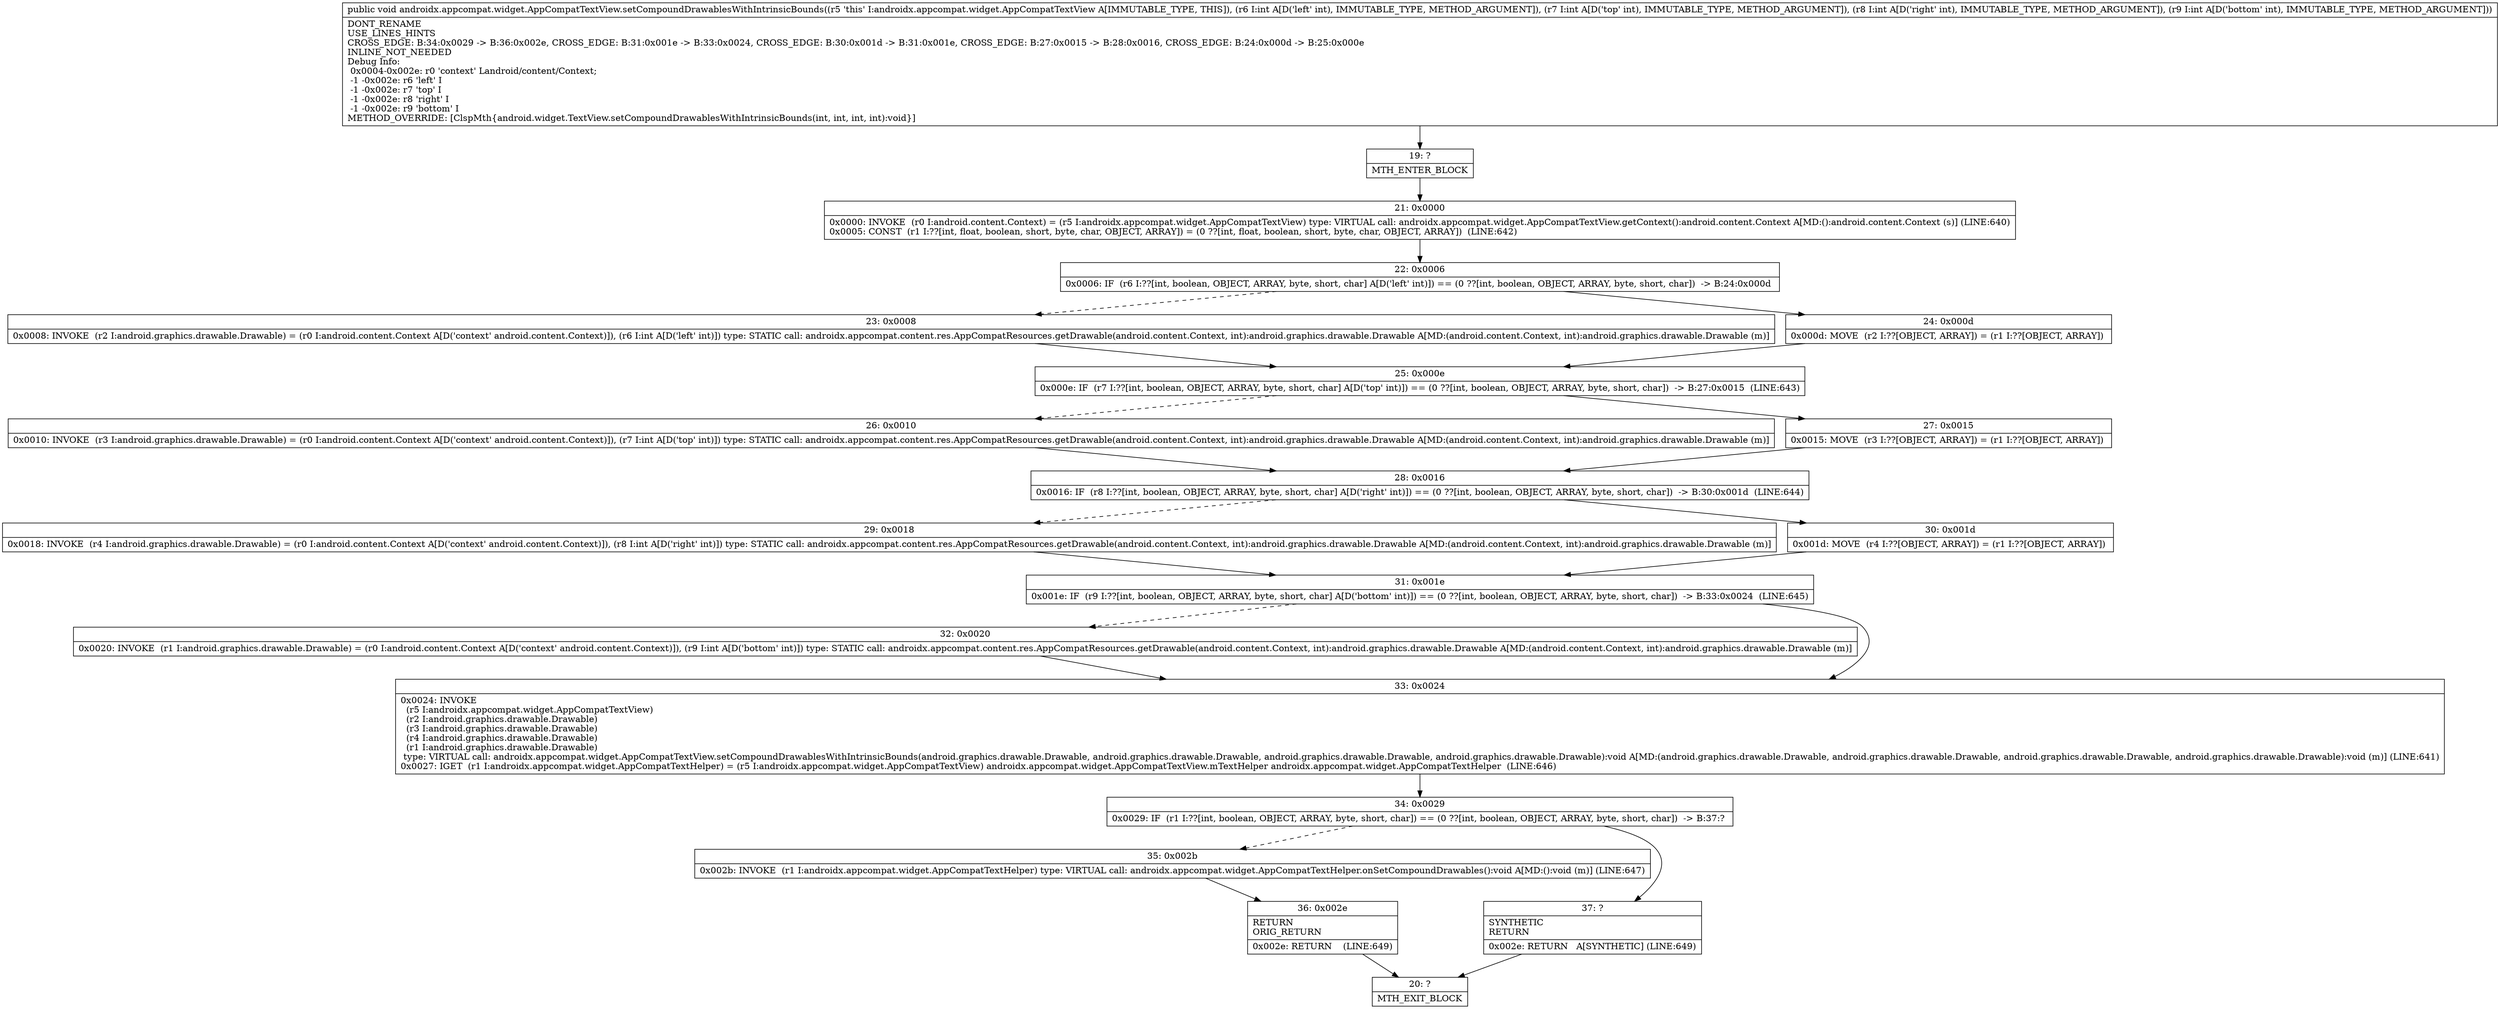 digraph "CFG forandroidx.appcompat.widget.AppCompatTextView.setCompoundDrawablesWithIntrinsicBounds(IIII)V" {
Node_19 [shape=record,label="{19\:\ ?|MTH_ENTER_BLOCK\l}"];
Node_21 [shape=record,label="{21\:\ 0x0000|0x0000: INVOKE  (r0 I:android.content.Context) = (r5 I:androidx.appcompat.widget.AppCompatTextView) type: VIRTUAL call: androidx.appcompat.widget.AppCompatTextView.getContext():android.content.Context A[MD:():android.content.Context (s)] (LINE:640)\l0x0005: CONST  (r1 I:??[int, float, boolean, short, byte, char, OBJECT, ARRAY]) = (0 ??[int, float, boolean, short, byte, char, OBJECT, ARRAY])  (LINE:642)\l}"];
Node_22 [shape=record,label="{22\:\ 0x0006|0x0006: IF  (r6 I:??[int, boolean, OBJECT, ARRAY, byte, short, char] A[D('left' int)]) == (0 ??[int, boolean, OBJECT, ARRAY, byte, short, char])  \-\> B:24:0x000d \l}"];
Node_23 [shape=record,label="{23\:\ 0x0008|0x0008: INVOKE  (r2 I:android.graphics.drawable.Drawable) = (r0 I:android.content.Context A[D('context' android.content.Context)]), (r6 I:int A[D('left' int)]) type: STATIC call: androidx.appcompat.content.res.AppCompatResources.getDrawable(android.content.Context, int):android.graphics.drawable.Drawable A[MD:(android.content.Context, int):android.graphics.drawable.Drawable (m)]\l}"];
Node_25 [shape=record,label="{25\:\ 0x000e|0x000e: IF  (r7 I:??[int, boolean, OBJECT, ARRAY, byte, short, char] A[D('top' int)]) == (0 ??[int, boolean, OBJECT, ARRAY, byte, short, char])  \-\> B:27:0x0015  (LINE:643)\l}"];
Node_26 [shape=record,label="{26\:\ 0x0010|0x0010: INVOKE  (r3 I:android.graphics.drawable.Drawable) = (r0 I:android.content.Context A[D('context' android.content.Context)]), (r7 I:int A[D('top' int)]) type: STATIC call: androidx.appcompat.content.res.AppCompatResources.getDrawable(android.content.Context, int):android.graphics.drawable.Drawable A[MD:(android.content.Context, int):android.graphics.drawable.Drawable (m)]\l}"];
Node_28 [shape=record,label="{28\:\ 0x0016|0x0016: IF  (r8 I:??[int, boolean, OBJECT, ARRAY, byte, short, char] A[D('right' int)]) == (0 ??[int, boolean, OBJECT, ARRAY, byte, short, char])  \-\> B:30:0x001d  (LINE:644)\l}"];
Node_29 [shape=record,label="{29\:\ 0x0018|0x0018: INVOKE  (r4 I:android.graphics.drawable.Drawable) = (r0 I:android.content.Context A[D('context' android.content.Context)]), (r8 I:int A[D('right' int)]) type: STATIC call: androidx.appcompat.content.res.AppCompatResources.getDrawable(android.content.Context, int):android.graphics.drawable.Drawable A[MD:(android.content.Context, int):android.graphics.drawable.Drawable (m)]\l}"];
Node_31 [shape=record,label="{31\:\ 0x001e|0x001e: IF  (r9 I:??[int, boolean, OBJECT, ARRAY, byte, short, char] A[D('bottom' int)]) == (0 ??[int, boolean, OBJECT, ARRAY, byte, short, char])  \-\> B:33:0x0024  (LINE:645)\l}"];
Node_32 [shape=record,label="{32\:\ 0x0020|0x0020: INVOKE  (r1 I:android.graphics.drawable.Drawable) = (r0 I:android.content.Context A[D('context' android.content.Context)]), (r9 I:int A[D('bottom' int)]) type: STATIC call: androidx.appcompat.content.res.AppCompatResources.getDrawable(android.content.Context, int):android.graphics.drawable.Drawable A[MD:(android.content.Context, int):android.graphics.drawable.Drawable (m)]\l}"];
Node_33 [shape=record,label="{33\:\ 0x0024|0x0024: INVOKE  \l  (r5 I:androidx.appcompat.widget.AppCompatTextView)\l  (r2 I:android.graphics.drawable.Drawable)\l  (r3 I:android.graphics.drawable.Drawable)\l  (r4 I:android.graphics.drawable.Drawable)\l  (r1 I:android.graphics.drawable.Drawable)\l type: VIRTUAL call: androidx.appcompat.widget.AppCompatTextView.setCompoundDrawablesWithIntrinsicBounds(android.graphics.drawable.Drawable, android.graphics.drawable.Drawable, android.graphics.drawable.Drawable, android.graphics.drawable.Drawable):void A[MD:(android.graphics.drawable.Drawable, android.graphics.drawable.Drawable, android.graphics.drawable.Drawable, android.graphics.drawable.Drawable):void (m)] (LINE:641)\l0x0027: IGET  (r1 I:androidx.appcompat.widget.AppCompatTextHelper) = (r5 I:androidx.appcompat.widget.AppCompatTextView) androidx.appcompat.widget.AppCompatTextView.mTextHelper androidx.appcompat.widget.AppCompatTextHelper  (LINE:646)\l}"];
Node_34 [shape=record,label="{34\:\ 0x0029|0x0029: IF  (r1 I:??[int, boolean, OBJECT, ARRAY, byte, short, char]) == (0 ??[int, boolean, OBJECT, ARRAY, byte, short, char])  \-\> B:37:? \l}"];
Node_35 [shape=record,label="{35\:\ 0x002b|0x002b: INVOKE  (r1 I:androidx.appcompat.widget.AppCompatTextHelper) type: VIRTUAL call: androidx.appcompat.widget.AppCompatTextHelper.onSetCompoundDrawables():void A[MD:():void (m)] (LINE:647)\l}"];
Node_36 [shape=record,label="{36\:\ 0x002e|RETURN\lORIG_RETURN\l|0x002e: RETURN    (LINE:649)\l}"];
Node_20 [shape=record,label="{20\:\ ?|MTH_EXIT_BLOCK\l}"];
Node_37 [shape=record,label="{37\:\ ?|SYNTHETIC\lRETURN\l|0x002e: RETURN   A[SYNTHETIC] (LINE:649)\l}"];
Node_30 [shape=record,label="{30\:\ 0x001d|0x001d: MOVE  (r4 I:??[OBJECT, ARRAY]) = (r1 I:??[OBJECT, ARRAY]) \l}"];
Node_27 [shape=record,label="{27\:\ 0x0015|0x0015: MOVE  (r3 I:??[OBJECT, ARRAY]) = (r1 I:??[OBJECT, ARRAY]) \l}"];
Node_24 [shape=record,label="{24\:\ 0x000d|0x000d: MOVE  (r2 I:??[OBJECT, ARRAY]) = (r1 I:??[OBJECT, ARRAY]) \l}"];
MethodNode[shape=record,label="{public void androidx.appcompat.widget.AppCompatTextView.setCompoundDrawablesWithIntrinsicBounds((r5 'this' I:androidx.appcompat.widget.AppCompatTextView A[IMMUTABLE_TYPE, THIS]), (r6 I:int A[D('left' int), IMMUTABLE_TYPE, METHOD_ARGUMENT]), (r7 I:int A[D('top' int), IMMUTABLE_TYPE, METHOD_ARGUMENT]), (r8 I:int A[D('right' int), IMMUTABLE_TYPE, METHOD_ARGUMENT]), (r9 I:int A[D('bottom' int), IMMUTABLE_TYPE, METHOD_ARGUMENT]))  | DONT_RENAME\lUSE_LINES_HINTS\lCROSS_EDGE: B:34:0x0029 \-\> B:36:0x002e, CROSS_EDGE: B:31:0x001e \-\> B:33:0x0024, CROSS_EDGE: B:30:0x001d \-\> B:31:0x001e, CROSS_EDGE: B:27:0x0015 \-\> B:28:0x0016, CROSS_EDGE: B:24:0x000d \-\> B:25:0x000e\lINLINE_NOT_NEEDED\lDebug Info:\l  0x0004\-0x002e: r0 'context' Landroid\/content\/Context;\l  \-1 \-0x002e: r6 'left' I\l  \-1 \-0x002e: r7 'top' I\l  \-1 \-0x002e: r8 'right' I\l  \-1 \-0x002e: r9 'bottom' I\lMETHOD_OVERRIDE: [ClspMth\{android.widget.TextView.setCompoundDrawablesWithIntrinsicBounds(int, int, int, int):void\}]\l}"];
MethodNode -> Node_19;Node_19 -> Node_21;
Node_21 -> Node_22;
Node_22 -> Node_23[style=dashed];
Node_22 -> Node_24;
Node_23 -> Node_25;
Node_25 -> Node_26[style=dashed];
Node_25 -> Node_27;
Node_26 -> Node_28;
Node_28 -> Node_29[style=dashed];
Node_28 -> Node_30;
Node_29 -> Node_31;
Node_31 -> Node_32[style=dashed];
Node_31 -> Node_33;
Node_32 -> Node_33;
Node_33 -> Node_34;
Node_34 -> Node_35[style=dashed];
Node_34 -> Node_37;
Node_35 -> Node_36;
Node_36 -> Node_20;
Node_37 -> Node_20;
Node_30 -> Node_31;
Node_27 -> Node_28;
Node_24 -> Node_25;
}

